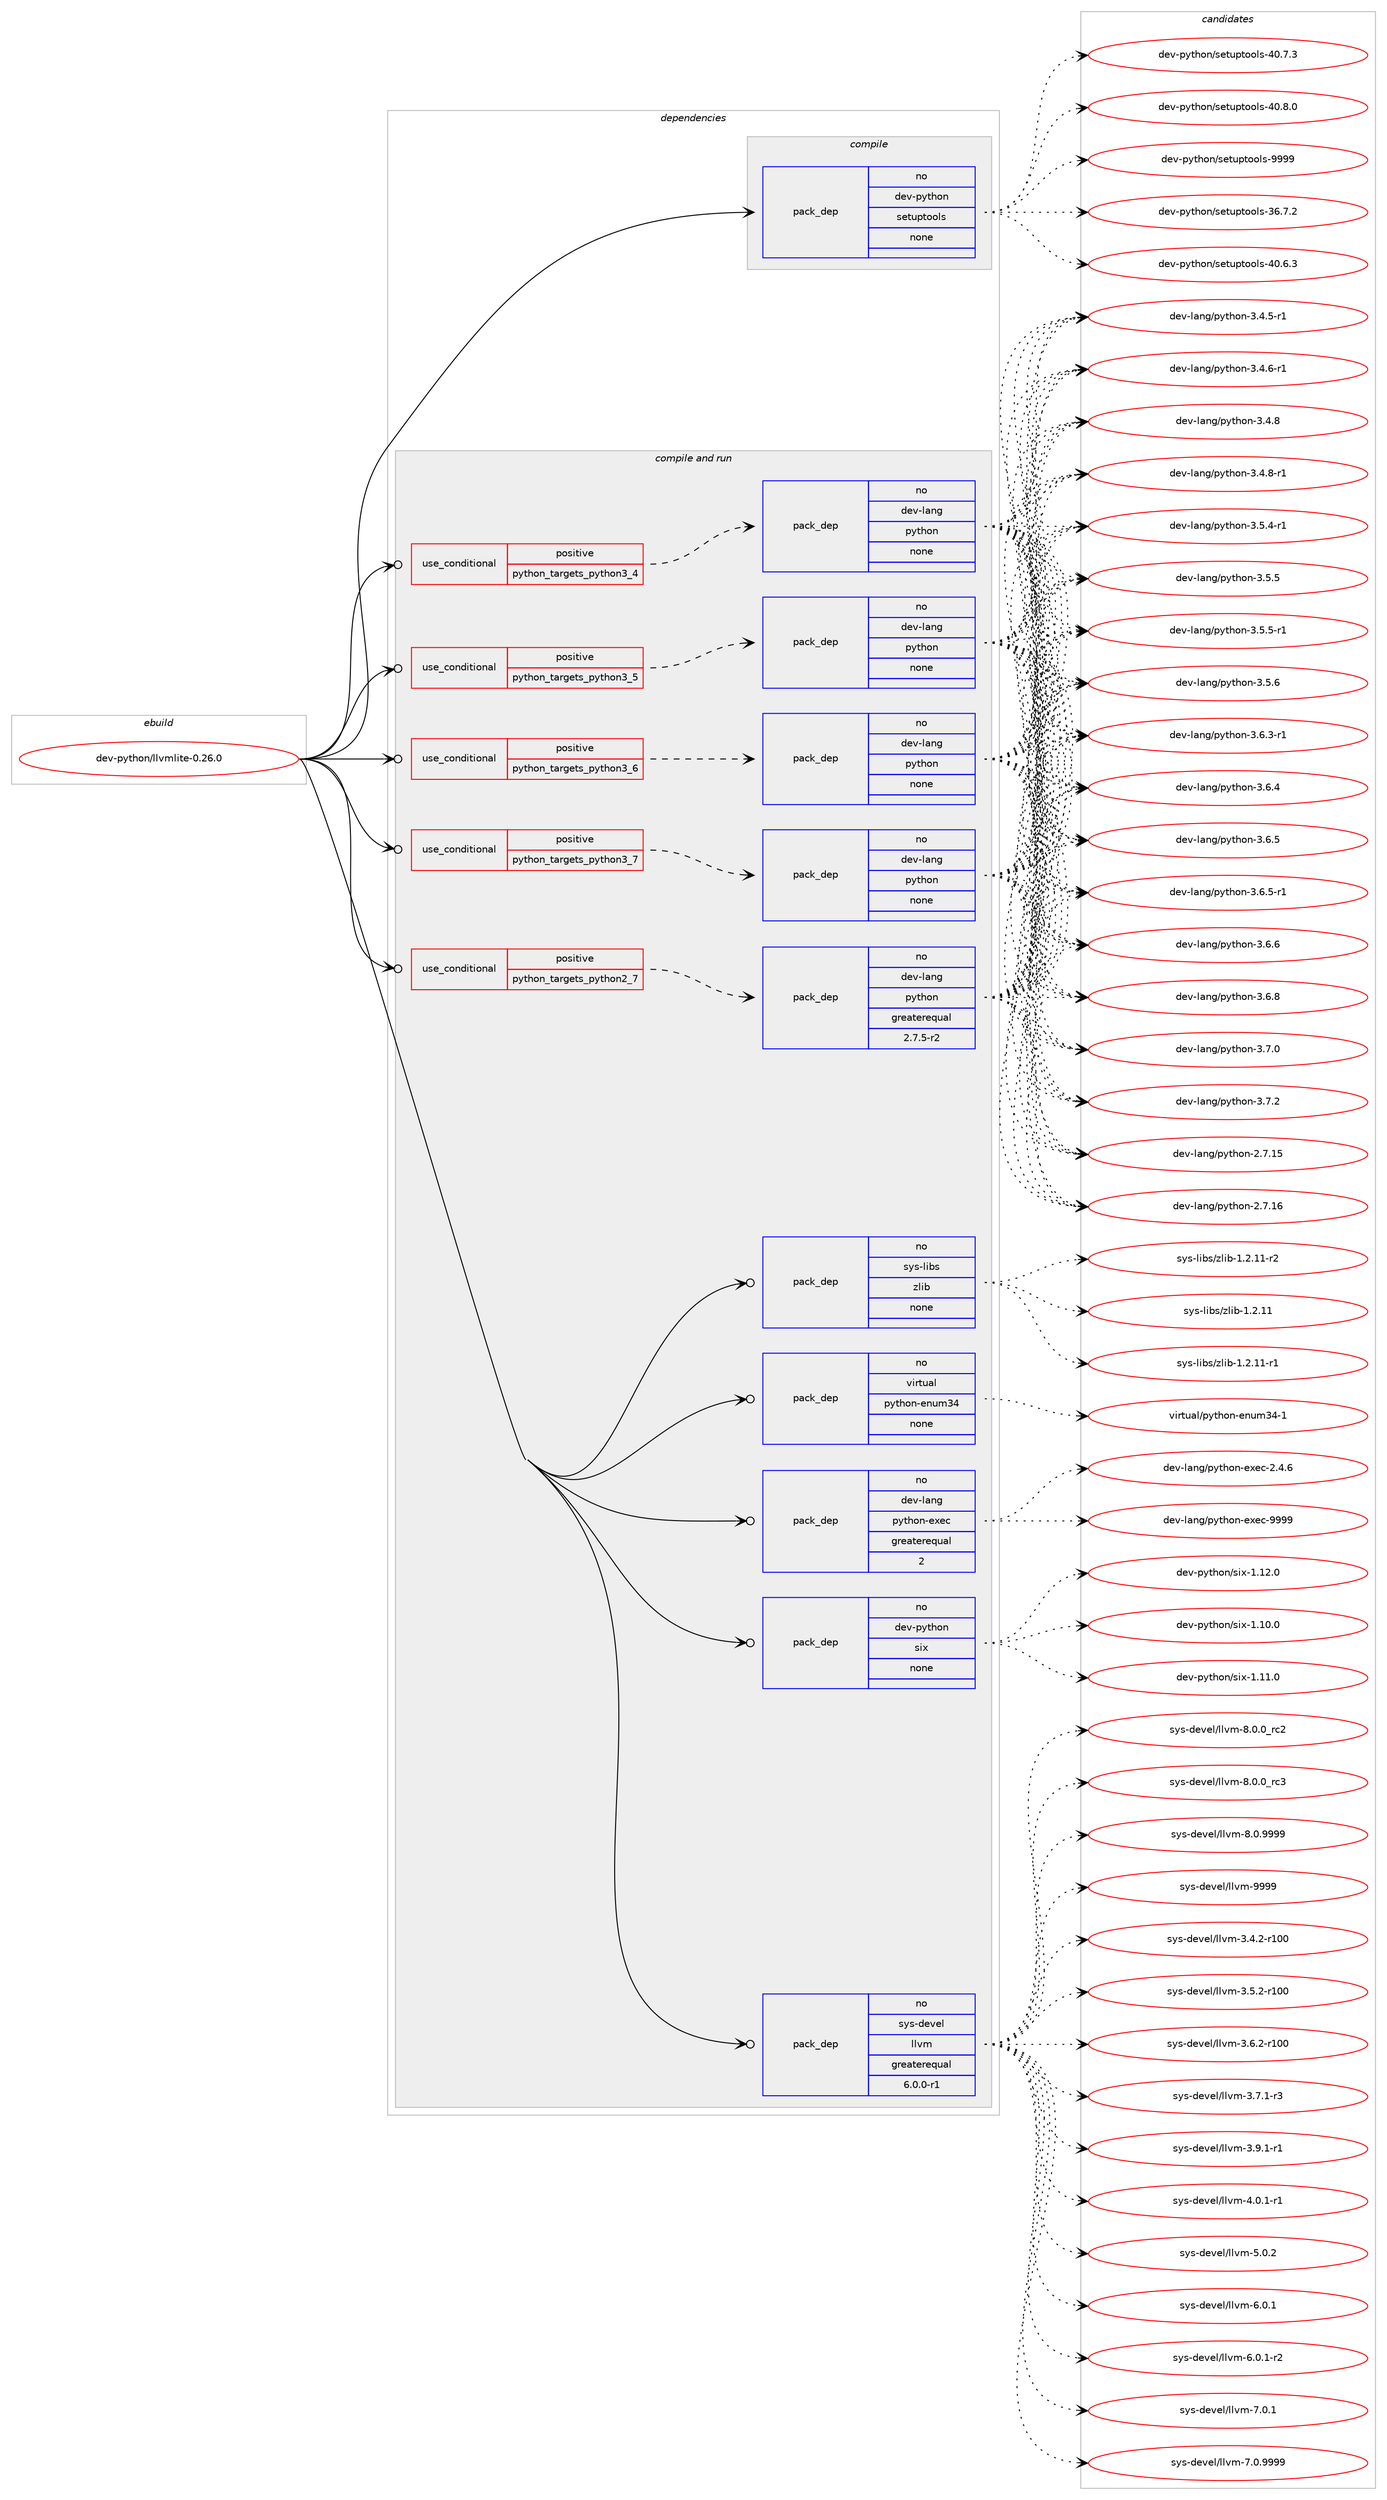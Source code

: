 digraph prolog {

# *************
# Graph options
# *************

newrank=true;
concentrate=true;
compound=true;
graph [rankdir=LR,fontname=Helvetica,fontsize=10,ranksep=1.5];#, ranksep=2.5, nodesep=0.2];
edge  [arrowhead=vee];
node  [fontname=Helvetica,fontsize=10];

# **********
# The ebuild
# **********

subgraph cluster_leftcol {
color=gray;
rank=same;
label=<<i>ebuild</i>>;
id [label="dev-python/llvmlite-0.26.0", color=red, width=4, href="../dev-python/llvmlite-0.26.0.svg"];
}

# ****************
# The dependencies
# ****************

subgraph cluster_midcol {
color=gray;
label=<<i>dependencies</i>>;
subgraph cluster_compile {
fillcolor="#eeeeee";
style=filled;
label=<<i>compile</i>>;
subgraph pack1017227 {
dependency1417524 [label=<<TABLE BORDER="0" CELLBORDER="1" CELLSPACING="0" CELLPADDING="4" WIDTH="220"><TR><TD ROWSPAN="6" CELLPADDING="30">pack_dep</TD></TR><TR><TD WIDTH="110">no</TD></TR><TR><TD>dev-python</TD></TR><TR><TD>setuptools</TD></TR><TR><TD>none</TD></TR><TR><TD></TD></TR></TABLE>>, shape=none, color=blue];
}
id:e -> dependency1417524:w [weight=20,style="solid",arrowhead="vee"];
}
subgraph cluster_compileandrun {
fillcolor="#eeeeee";
style=filled;
label=<<i>compile and run</i>>;
subgraph cond377024 {
dependency1417525 [label=<<TABLE BORDER="0" CELLBORDER="1" CELLSPACING="0" CELLPADDING="4"><TR><TD ROWSPAN="3" CELLPADDING="10">use_conditional</TD></TR><TR><TD>positive</TD></TR><TR><TD>python_targets_python2_7</TD></TR></TABLE>>, shape=none, color=red];
subgraph pack1017228 {
dependency1417526 [label=<<TABLE BORDER="0" CELLBORDER="1" CELLSPACING="0" CELLPADDING="4" WIDTH="220"><TR><TD ROWSPAN="6" CELLPADDING="30">pack_dep</TD></TR><TR><TD WIDTH="110">no</TD></TR><TR><TD>dev-lang</TD></TR><TR><TD>python</TD></TR><TR><TD>greaterequal</TD></TR><TR><TD>2.7.5-r2</TD></TR></TABLE>>, shape=none, color=blue];
}
dependency1417525:e -> dependency1417526:w [weight=20,style="dashed",arrowhead="vee"];
}
id:e -> dependency1417525:w [weight=20,style="solid",arrowhead="odotvee"];
subgraph cond377025 {
dependency1417527 [label=<<TABLE BORDER="0" CELLBORDER="1" CELLSPACING="0" CELLPADDING="4"><TR><TD ROWSPAN="3" CELLPADDING="10">use_conditional</TD></TR><TR><TD>positive</TD></TR><TR><TD>python_targets_python3_4</TD></TR></TABLE>>, shape=none, color=red];
subgraph pack1017229 {
dependency1417528 [label=<<TABLE BORDER="0" CELLBORDER="1" CELLSPACING="0" CELLPADDING="4" WIDTH="220"><TR><TD ROWSPAN="6" CELLPADDING="30">pack_dep</TD></TR><TR><TD WIDTH="110">no</TD></TR><TR><TD>dev-lang</TD></TR><TR><TD>python</TD></TR><TR><TD>none</TD></TR><TR><TD></TD></TR></TABLE>>, shape=none, color=blue];
}
dependency1417527:e -> dependency1417528:w [weight=20,style="dashed",arrowhead="vee"];
}
id:e -> dependency1417527:w [weight=20,style="solid",arrowhead="odotvee"];
subgraph cond377026 {
dependency1417529 [label=<<TABLE BORDER="0" CELLBORDER="1" CELLSPACING="0" CELLPADDING="4"><TR><TD ROWSPAN="3" CELLPADDING="10">use_conditional</TD></TR><TR><TD>positive</TD></TR><TR><TD>python_targets_python3_5</TD></TR></TABLE>>, shape=none, color=red];
subgraph pack1017230 {
dependency1417530 [label=<<TABLE BORDER="0" CELLBORDER="1" CELLSPACING="0" CELLPADDING="4" WIDTH="220"><TR><TD ROWSPAN="6" CELLPADDING="30">pack_dep</TD></TR><TR><TD WIDTH="110">no</TD></TR><TR><TD>dev-lang</TD></TR><TR><TD>python</TD></TR><TR><TD>none</TD></TR><TR><TD></TD></TR></TABLE>>, shape=none, color=blue];
}
dependency1417529:e -> dependency1417530:w [weight=20,style="dashed",arrowhead="vee"];
}
id:e -> dependency1417529:w [weight=20,style="solid",arrowhead="odotvee"];
subgraph cond377027 {
dependency1417531 [label=<<TABLE BORDER="0" CELLBORDER="1" CELLSPACING="0" CELLPADDING="4"><TR><TD ROWSPAN="3" CELLPADDING="10">use_conditional</TD></TR><TR><TD>positive</TD></TR><TR><TD>python_targets_python3_6</TD></TR></TABLE>>, shape=none, color=red];
subgraph pack1017231 {
dependency1417532 [label=<<TABLE BORDER="0" CELLBORDER="1" CELLSPACING="0" CELLPADDING="4" WIDTH="220"><TR><TD ROWSPAN="6" CELLPADDING="30">pack_dep</TD></TR><TR><TD WIDTH="110">no</TD></TR><TR><TD>dev-lang</TD></TR><TR><TD>python</TD></TR><TR><TD>none</TD></TR><TR><TD></TD></TR></TABLE>>, shape=none, color=blue];
}
dependency1417531:e -> dependency1417532:w [weight=20,style="dashed",arrowhead="vee"];
}
id:e -> dependency1417531:w [weight=20,style="solid",arrowhead="odotvee"];
subgraph cond377028 {
dependency1417533 [label=<<TABLE BORDER="0" CELLBORDER="1" CELLSPACING="0" CELLPADDING="4"><TR><TD ROWSPAN="3" CELLPADDING="10">use_conditional</TD></TR><TR><TD>positive</TD></TR><TR><TD>python_targets_python3_7</TD></TR></TABLE>>, shape=none, color=red];
subgraph pack1017232 {
dependency1417534 [label=<<TABLE BORDER="0" CELLBORDER="1" CELLSPACING="0" CELLPADDING="4" WIDTH="220"><TR><TD ROWSPAN="6" CELLPADDING="30">pack_dep</TD></TR><TR><TD WIDTH="110">no</TD></TR><TR><TD>dev-lang</TD></TR><TR><TD>python</TD></TR><TR><TD>none</TD></TR><TR><TD></TD></TR></TABLE>>, shape=none, color=blue];
}
dependency1417533:e -> dependency1417534:w [weight=20,style="dashed",arrowhead="vee"];
}
id:e -> dependency1417533:w [weight=20,style="solid",arrowhead="odotvee"];
subgraph pack1017233 {
dependency1417535 [label=<<TABLE BORDER="0" CELLBORDER="1" CELLSPACING="0" CELLPADDING="4" WIDTH="220"><TR><TD ROWSPAN="6" CELLPADDING="30">pack_dep</TD></TR><TR><TD WIDTH="110">no</TD></TR><TR><TD>dev-lang</TD></TR><TR><TD>python-exec</TD></TR><TR><TD>greaterequal</TD></TR><TR><TD>2</TD></TR></TABLE>>, shape=none, color=blue];
}
id:e -> dependency1417535:w [weight=20,style="solid",arrowhead="odotvee"];
subgraph pack1017234 {
dependency1417536 [label=<<TABLE BORDER="0" CELLBORDER="1" CELLSPACING="0" CELLPADDING="4" WIDTH="220"><TR><TD ROWSPAN="6" CELLPADDING="30">pack_dep</TD></TR><TR><TD WIDTH="110">no</TD></TR><TR><TD>dev-python</TD></TR><TR><TD>six</TD></TR><TR><TD>none</TD></TR><TR><TD></TD></TR></TABLE>>, shape=none, color=blue];
}
id:e -> dependency1417536:w [weight=20,style="solid",arrowhead="odotvee"];
subgraph pack1017235 {
dependency1417537 [label=<<TABLE BORDER="0" CELLBORDER="1" CELLSPACING="0" CELLPADDING="4" WIDTH="220"><TR><TD ROWSPAN="6" CELLPADDING="30">pack_dep</TD></TR><TR><TD WIDTH="110">no</TD></TR><TR><TD>sys-devel</TD></TR><TR><TD>llvm</TD></TR><TR><TD>greaterequal</TD></TR><TR><TD>6.0.0-r1</TD></TR></TABLE>>, shape=none, color=blue];
}
id:e -> dependency1417537:w [weight=20,style="solid",arrowhead="odotvee"];
subgraph pack1017236 {
dependency1417538 [label=<<TABLE BORDER="0" CELLBORDER="1" CELLSPACING="0" CELLPADDING="4" WIDTH="220"><TR><TD ROWSPAN="6" CELLPADDING="30">pack_dep</TD></TR><TR><TD WIDTH="110">no</TD></TR><TR><TD>sys-libs</TD></TR><TR><TD>zlib</TD></TR><TR><TD>none</TD></TR><TR><TD></TD></TR></TABLE>>, shape=none, color=blue];
}
id:e -> dependency1417538:w [weight=20,style="solid",arrowhead="odotvee"];
subgraph pack1017237 {
dependency1417539 [label=<<TABLE BORDER="0" CELLBORDER="1" CELLSPACING="0" CELLPADDING="4" WIDTH="220"><TR><TD ROWSPAN="6" CELLPADDING="30">pack_dep</TD></TR><TR><TD WIDTH="110">no</TD></TR><TR><TD>virtual</TD></TR><TR><TD>python-enum34</TD></TR><TR><TD>none</TD></TR><TR><TD></TD></TR></TABLE>>, shape=none, color=blue];
}
id:e -> dependency1417539:w [weight=20,style="solid",arrowhead="odotvee"];
}
subgraph cluster_run {
fillcolor="#eeeeee";
style=filled;
label=<<i>run</i>>;
}
}

# **************
# The candidates
# **************

subgraph cluster_choices {
rank=same;
color=gray;
label=<<i>candidates</i>>;

subgraph choice1017227 {
color=black;
nodesep=1;
choice100101118451121211161041111104711510111611711211611111110811545515446554650 [label="dev-python/setuptools-36.7.2", color=red, width=4,href="../dev-python/setuptools-36.7.2.svg"];
choice100101118451121211161041111104711510111611711211611111110811545524846544651 [label="dev-python/setuptools-40.6.3", color=red, width=4,href="../dev-python/setuptools-40.6.3.svg"];
choice100101118451121211161041111104711510111611711211611111110811545524846554651 [label="dev-python/setuptools-40.7.3", color=red, width=4,href="../dev-python/setuptools-40.7.3.svg"];
choice100101118451121211161041111104711510111611711211611111110811545524846564648 [label="dev-python/setuptools-40.8.0", color=red, width=4,href="../dev-python/setuptools-40.8.0.svg"];
choice10010111845112121116104111110471151011161171121161111111081154557575757 [label="dev-python/setuptools-9999", color=red, width=4,href="../dev-python/setuptools-9999.svg"];
dependency1417524:e -> choice100101118451121211161041111104711510111611711211611111110811545515446554650:w [style=dotted,weight="100"];
dependency1417524:e -> choice100101118451121211161041111104711510111611711211611111110811545524846544651:w [style=dotted,weight="100"];
dependency1417524:e -> choice100101118451121211161041111104711510111611711211611111110811545524846554651:w [style=dotted,weight="100"];
dependency1417524:e -> choice100101118451121211161041111104711510111611711211611111110811545524846564648:w [style=dotted,weight="100"];
dependency1417524:e -> choice10010111845112121116104111110471151011161171121161111111081154557575757:w [style=dotted,weight="100"];
}
subgraph choice1017228 {
color=black;
nodesep=1;
choice10010111845108971101034711212111610411111045504655464953 [label="dev-lang/python-2.7.15", color=red, width=4,href="../dev-lang/python-2.7.15.svg"];
choice10010111845108971101034711212111610411111045504655464954 [label="dev-lang/python-2.7.16", color=red, width=4,href="../dev-lang/python-2.7.16.svg"];
choice1001011184510897110103471121211161041111104551465246534511449 [label="dev-lang/python-3.4.5-r1", color=red, width=4,href="../dev-lang/python-3.4.5-r1.svg"];
choice1001011184510897110103471121211161041111104551465246544511449 [label="dev-lang/python-3.4.6-r1", color=red, width=4,href="../dev-lang/python-3.4.6-r1.svg"];
choice100101118451089711010347112121116104111110455146524656 [label="dev-lang/python-3.4.8", color=red, width=4,href="../dev-lang/python-3.4.8.svg"];
choice1001011184510897110103471121211161041111104551465246564511449 [label="dev-lang/python-3.4.8-r1", color=red, width=4,href="../dev-lang/python-3.4.8-r1.svg"];
choice1001011184510897110103471121211161041111104551465346524511449 [label="dev-lang/python-3.5.4-r1", color=red, width=4,href="../dev-lang/python-3.5.4-r1.svg"];
choice100101118451089711010347112121116104111110455146534653 [label="dev-lang/python-3.5.5", color=red, width=4,href="../dev-lang/python-3.5.5.svg"];
choice1001011184510897110103471121211161041111104551465346534511449 [label="dev-lang/python-3.5.5-r1", color=red, width=4,href="../dev-lang/python-3.5.5-r1.svg"];
choice100101118451089711010347112121116104111110455146534654 [label="dev-lang/python-3.5.6", color=red, width=4,href="../dev-lang/python-3.5.6.svg"];
choice1001011184510897110103471121211161041111104551465446514511449 [label="dev-lang/python-3.6.3-r1", color=red, width=4,href="../dev-lang/python-3.6.3-r1.svg"];
choice100101118451089711010347112121116104111110455146544652 [label="dev-lang/python-3.6.4", color=red, width=4,href="../dev-lang/python-3.6.4.svg"];
choice100101118451089711010347112121116104111110455146544653 [label="dev-lang/python-3.6.5", color=red, width=4,href="../dev-lang/python-3.6.5.svg"];
choice1001011184510897110103471121211161041111104551465446534511449 [label="dev-lang/python-3.6.5-r1", color=red, width=4,href="../dev-lang/python-3.6.5-r1.svg"];
choice100101118451089711010347112121116104111110455146544654 [label="dev-lang/python-3.6.6", color=red, width=4,href="../dev-lang/python-3.6.6.svg"];
choice100101118451089711010347112121116104111110455146544656 [label="dev-lang/python-3.6.8", color=red, width=4,href="../dev-lang/python-3.6.8.svg"];
choice100101118451089711010347112121116104111110455146554648 [label="dev-lang/python-3.7.0", color=red, width=4,href="../dev-lang/python-3.7.0.svg"];
choice100101118451089711010347112121116104111110455146554650 [label="dev-lang/python-3.7.2", color=red, width=4,href="../dev-lang/python-3.7.2.svg"];
dependency1417526:e -> choice10010111845108971101034711212111610411111045504655464953:w [style=dotted,weight="100"];
dependency1417526:e -> choice10010111845108971101034711212111610411111045504655464954:w [style=dotted,weight="100"];
dependency1417526:e -> choice1001011184510897110103471121211161041111104551465246534511449:w [style=dotted,weight="100"];
dependency1417526:e -> choice1001011184510897110103471121211161041111104551465246544511449:w [style=dotted,weight="100"];
dependency1417526:e -> choice100101118451089711010347112121116104111110455146524656:w [style=dotted,weight="100"];
dependency1417526:e -> choice1001011184510897110103471121211161041111104551465246564511449:w [style=dotted,weight="100"];
dependency1417526:e -> choice1001011184510897110103471121211161041111104551465346524511449:w [style=dotted,weight="100"];
dependency1417526:e -> choice100101118451089711010347112121116104111110455146534653:w [style=dotted,weight="100"];
dependency1417526:e -> choice1001011184510897110103471121211161041111104551465346534511449:w [style=dotted,weight="100"];
dependency1417526:e -> choice100101118451089711010347112121116104111110455146534654:w [style=dotted,weight="100"];
dependency1417526:e -> choice1001011184510897110103471121211161041111104551465446514511449:w [style=dotted,weight="100"];
dependency1417526:e -> choice100101118451089711010347112121116104111110455146544652:w [style=dotted,weight="100"];
dependency1417526:e -> choice100101118451089711010347112121116104111110455146544653:w [style=dotted,weight="100"];
dependency1417526:e -> choice1001011184510897110103471121211161041111104551465446534511449:w [style=dotted,weight="100"];
dependency1417526:e -> choice100101118451089711010347112121116104111110455146544654:w [style=dotted,weight="100"];
dependency1417526:e -> choice100101118451089711010347112121116104111110455146544656:w [style=dotted,weight="100"];
dependency1417526:e -> choice100101118451089711010347112121116104111110455146554648:w [style=dotted,weight="100"];
dependency1417526:e -> choice100101118451089711010347112121116104111110455146554650:w [style=dotted,weight="100"];
}
subgraph choice1017229 {
color=black;
nodesep=1;
choice10010111845108971101034711212111610411111045504655464953 [label="dev-lang/python-2.7.15", color=red, width=4,href="../dev-lang/python-2.7.15.svg"];
choice10010111845108971101034711212111610411111045504655464954 [label="dev-lang/python-2.7.16", color=red, width=4,href="../dev-lang/python-2.7.16.svg"];
choice1001011184510897110103471121211161041111104551465246534511449 [label="dev-lang/python-3.4.5-r1", color=red, width=4,href="../dev-lang/python-3.4.5-r1.svg"];
choice1001011184510897110103471121211161041111104551465246544511449 [label="dev-lang/python-3.4.6-r1", color=red, width=4,href="../dev-lang/python-3.4.6-r1.svg"];
choice100101118451089711010347112121116104111110455146524656 [label="dev-lang/python-3.4.8", color=red, width=4,href="../dev-lang/python-3.4.8.svg"];
choice1001011184510897110103471121211161041111104551465246564511449 [label="dev-lang/python-3.4.8-r1", color=red, width=4,href="../dev-lang/python-3.4.8-r1.svg"];
choice1001011184510897110103471121211161041111104551465346524511449 [label="dev-lang/python-3.5.4-r1", color=red, width=4,href="../dev-lang/python-3.5.4-r1.svg"];
choice100101118451089711010347112121116104111110455146534653 [label="dev-lang/python-3.5.5", color=red, width=4,href="../dev-lang/python-3.5.5.svg"];
choice1001011184510897110103471121211161041111104551465346534511449 [label="dev-lang/python-3.5.5-r1", color=red, width=4,href="../dev-lang/python-3.5.5-r1.svg"];
choice100101118451089711010347112121116104111110455146534654 [label="dev-lang/python-3.5.6", color=red, width=4,href="../dev-lang/python-3.5.6.svg"];
choice1001011184510897110103471121211161041111104551465446514511449 [label="dev-lang/python-3.6.3-r1", color=red, width=4,href="../dev-lang/python-3.6.3-r1.svg"];
choice100101118451089711010347112121116104111110455146544652 [label="dev-lang/python-3.6.4", color=red, width=4,href="../dev-lang/python-3.6.4.svg"];
choice100101118451089711010347112121116104111110455146544653 [label="dev-lang/python-3.6.5", color=red, width=4,href="../dev-lang/python-3.6.5.svg"];
choice1001011184510897110103471121211161041111104551465446534511449 [label="dev-lang/python-3.6.5-r1", color=red, width=4,href="../dev-lang/python-3.6.5-r1.svg"];
choice100101118451089711010347112121116104111110455146544654 [label="dev-lang/python-3.6.6", color=red, width=4,href="../dev-lang/python-3.6.6.svg"];
choice100101118451089711010347112121116104111110455146544656 [label="dev-lang/python-3.6.8", color=red, width=4,href="../dev-lang/python-3.6.8.svg"];
choice100101118451089711010347112121116104111110455146554648 [label="dev-lang/python-3.7.0", color=red, width=4,href="../dev-lang/python-3.7.0.svg"];
choice100101118451089711010347112121116104111110455146554650 [label="dev-lang/python-3.7.2", color=red, width=4,href="../dev-lang/python-3.7.2.svg"];
dependency1417528:e -> choice10010111845108971101034711212111610411111045504655464953:w [style=dotted,weight="100"];
dependency1417528:e -> choice10010111845108971101034711212111610411111045504655464954:w [style=dotted,weight="100"];
dependency1417528:e -> choice1001011184510897110103471121211161041111104551465246534511449:w [style=dotted,weight="100"];
dependency1417528:e -> choice1001011184510897110103471121211161041111104551465246544511449:w [style=dotted,weight="100"];
dependency1417528:e -> choice100101118451089711010347112121116104111110455146524656:w [style=dotted,weight="100"];
dependency1417528:e -> choice1001011184510897110103471121211161041111104551465246564511449:w [style=dotted,weight="100"];
dependency1417528:e -> choice1001011184510897110103471121211161041111104551465346524511449:w [style=dotted,weight="100"];
dependency1417528:e -> choice100101118451089711010347112121116104111110455146534653:w [style=dotted,weight="100"];
dependency1417528:e -> choice1001011184510897110103471121211161041111104551465346534511449:w [style=dotted,weight="100"];
dependency1417528:e -> choice100101118451089711010347112121116104111110455146534654:w [style=dotted,weight="100"];
dependency1417528:e -> choice1001011184510897110103471121211161041111104551465446514511449:w [style=dotted,weight="100"];
dependency1417528:e -> choice100101118451089711010347112121116104111110455146544652:w [style=dotted,weight="100"];
dependency1417528:e -> choice100101118451089711010347112121116104111110455146544653:w [style=dotted,weight="100"];
dependency1417528:e -> choice1001011184510897110103471121211161041111104551465446534511449:w [style=dotted,weight="100"];
dependency1417528:e -> choice100101118451089711010347112121116104111110455146544654:w [style=dotted,weight="100"];
dependency1417528:e -> choice100101118451089711010347112121116104111110455146544656:w [style=dotted,weight="100"];
dependency1417528:e -> choice100101118451089711010347112121116104111110455146554648:w [style=dotted,weight="100"];
dependency1417528:e -> choice100101118451089711010347112121116104111110455146554650:w [style=dotted,weight="100"];
}
subgraph choice1017230 {
color=black;
nodesep=1;
choice10010111845108971101034711212111610411111045504655464953 [label="dev-lang/python-2.7.15", color=red, width=4,href="../dev-lang/python-2.7.15.svg"];
choice10010111845108971101034711212111610411111045504655464954 [label="dev-lang/python-2.7.16", color=red, width=4,href="../dev-lang/python-2.7.16.svg"];
choice1001011184510897110103471121211161041111104551465246534511449 [label="dev-lang/python-3.4.5-r1", color=red, width=4,href="../dev-lang/python-3.4.5-r1.svg"];
choice1001011184510897110103471121211161041111104551465246544511449 [label="dev-lang/python-3.4.6-r1", color=red, width=4,href="../dev-lang/python-3.4.6-r1.svg"];
choice100101118451089711010347112121116104111110455146524656 [label="dev-lang/python-3.4.8", color=red, width=4,href="../dev-lang/python-3.4.8.svg"];
choice1001011184510897110103471121211161041111104551465246564511449 [label="dev-lang/python-3.4.8-r1", color=red, width=4,href="../dev-lang/python-3.4.8-r1.svg"];
choice1001011184510897110103471121211161041111104551465346524511449 [label="dev-lang/python-3.5.4-r1", color=red, width=4,href="../dev-lang/python-3.5.4-r1.svg"];
choice100101118451089711010347112121116104111110455146534653 [label="dev-lang/python-3.5.5", color=red, width=4,href="../dev-lang/python-3.5.5.svg"];
choice1001011184510897110103471121211161041111104551465346534511449 [label="dev-lang/python-3.5.5-r1", color=red, width=4,href="../dev-lang/python-3.5.5-r1.svg"];
choice100101118451089711010347112121116104111110455146534654 [label="dev-lang/python-3.5.6", color=red, width=4,href="../dev-lang/python-3.5.6.svg"];
choice1001011184510897110103471121211161041111104551465446514511449 [label="dev-lang/python-3.6.3-r1", color=red, width=4,href="../dev-lang/python-3.6.3-r1.svg"];
choice100101118451089711010347112121116104111110455146544652 [label="dev-lang/python-3.6.4", color=red, width=4,href="../dev-lang/python-3.6.4.svg"];
choice100101118451089711010347112121116104111110455146544653 [label="dev-lang/python-3.6.5", color=red, width=4,href="../dev-lang/python-3.6.5.svg"];
choice1001011184510897110103471121211161041111104551465446534511449 [label="dev-lang/python-3.6.5-r1", color=red, width=4,href="../dev-lang/python-3.6.5-r1.svg"];
choice100101118451089711010347112121116104111110455146544654 [label="dev-lang/python-3.6.6", color=red, width=4,href="../dev-lang/python-3.6.6.svg"];
choice100101118451089711010347112121116104111110455146544656 [label="dev-lang/python-3.6.8", color=red, width=4,href="../dev-lang/python-3.6.8.svg"];
choice100101118451089711010347112121116104111110455146554648 [label="dev-lang/python-3.7.0", color=red, width=4,href="../dev-lang/python-3.7.0.svg"];
choice100101118451089711010347112121116104111110455146554650 [label="dev-lang/python-3.7.2", color=red, width=4,href="../dev-lang/python-3.7.2.svg"];
dependency1417530:e -> choice10010111845108971101034711212111610411111045504655464953:w [style=dotted,weight="100"];
dependency1417530:e -> choice10010111845108971101034711212111610411111045504655464954:w [style=dotted,weight="100"];
dependency1417530:e -> choice1001011184510897110103471121211161041111104551465246534511449:w [style=dotted,weight="100"];
dependency1417530:e -> choice1001011184510897110103471121211161041111104551465246544511449:w [style=dotted,weight="100"];
dependency1417530:e -> choice100101118451089711010347112121116104111110455146524656:w [style=dotted,weight="100"];
dependency1417530:e -> choice1001011184510897110103471121211161041111104551465246564511449:w [style=dotted,weight="100"];
dependency1417530:e -> choice1001011184510897110103471121211161041111104551465346524511449:w [style=dotted,weight="100"];
dependency1417530:e -> choice100101118451089711010347112121116104111110455146534653:w [style=dotted,weight="100"];
dependency1417530:e -> choice1001011184510897110103471121211161041111104551465346534511449:w [style=dotted,weight="100"];
dependency1417530:e -> choice100101118451089711010347112121116104111110455146534654:w [style=dotted,weight="100"];
dependency1417530:e -> choice1001011184510897110103471121211161041111104551465446514511449:w [style=dotted,weight="100"];
dependency1417530:e -> choice100101118451089711010347112121116104111110455146544652:w [style=dotted,weight="100"];
dependency1417530:e -> choice100101118451089711010347112121116104111110455146544653:w [style=dotted,weight="100"];
dependency1417530:e -> choice1001011184510897110103471121211161041111104551465446534511449:w [style=dotted,weight="100"];
dependency1417530:e -> choice100101118451089711010347112121116104111110455146544654:w [style=dotted,weight="100"];
dependency1417530:e -> choice100101118451089711010347112121116104111110455146544656:w [style=dotted,weight="100"];
dependency1417530:e -> choice100101118451089711010347112121116104111110455146554648:w [style=dotted,weight="100"];
dependency1417530:e -> choice100101118451089711010347112121116104111110455146554650:w [style=dotted,weight="100"];
}
subgraph choice1017231 {
color=black;
nodesep=1;
choice10010111845108971101034711212111610411111045504655464953 [label="dev-lang/python-2.7.15", color=red, width=4,href="../dev-lang/python-2.7.15.svg"];
choice10010111845108971101034711212111610411111045504655464954 [label="dev-lang/python-2.7.16", color=red, width=4,href="../dev-lang/python-2.7.16.svg"];
choice1001011184510897110103471121211161041111104551465246534511449 [label="dev-lang/python-3.4.5-r1", color=red, width=4,href="../dev-lang/python-3.4.5-r1.svg"];
choice1001011184510897110103471121211161041111104551465246544511449 [label="dev-lang/python-3.4.6-r1", color=red, width=4,href="../dev-lang/python-3.4.6-r1.svg"];
choice100101118451089711010347112121116104111110455146524656 [label="dev-lang/python-3.4.8", color=red, width=4,href="../dev-lang/python-3.4.8.svg"];
choice1001011184510897110103471121211161041111104551465246564511449 [label="dev-lang/python-3.4.8-r1", color=red, width=4,href="../dev-lang/python-3.4.8-r1.svg"];
choice1001011184510897110103471121211161041111104551465346524511449 [label="dev-lang/python-3.5.4-r1", color=red, width=4,href="../dev-lang/python-3.5.4-r1.svg"];
choice100101118451089711010347112121116104111110455146534653 [label="dev-lang/python-3.5.5", color=red, width=4,href="../dev-lang/python-3.5.5.svg"];
choice1001011184510897110103471121211161041111104551465346534511449 [label="dev-lang/python-3.5.5-r1", color=red, width=4,href="../dev-lang/python-3.5.5-r1.svg"];
choice100101118451089711010347112121116104111110455146534654 [label="dev-lang/python-3.5.6", color=red, width=4,href="../dev-lang/python-3.5.6.svg"];
choice1001011184510897110103471121211161041111104551465446514511449 [label="dev-lang/python-3.6.3-r1", color=red, width=4,href="../dev-lang/python-3.6.3-r1.svg"];
choice100101118451089711010347112121116104111110455146544652 [label="dev-lang/python-3.6.4", color=red, width=4,href="../dev-lang/python-3.6.4.svg"];
choice100101118451089711010347112121116104111110455146544653 [label="dev-lang/python-3.6.5", color=red, width=4,href="../dev-lang/python-3.6.5.svg"];
choice1001011184510897110103471121211161041111104551465446534511449 [label="dev-lang/python-3.6.5-r1", color=red, width=4,href="../dev-lang/python-3.6.5-r1.svg"];
choice100101118451089711010347112121116104111110455146544654 [label="dev-lang/python-3.6.6", color=red, width=4,href="../dev-lang/python-3.6.6.svg"];
choice100101118451089711010347112121116104111110455146544656 [label="dev-lang/python-3.6.8", color=red, width=4,href="../dev-lang/python-3.6.8.svg"];
choice100101118451089711010347112121116104111110455146554648 [label="dev-lang/python-3.7.0", color=red, width=4,href="../dev-lang/python-3.7.0.svg"];
choice100101118451089711010347112121116104111110455146554650 [label="dev-lang/python-3.7.2", color=red, width=4,href="../dev-lang/python-3.7.2.svg"];
dependency1417532:e -> choice10010111845108971101034711212111610411111045504655464953:w [style=dotted,weight="100"];
dependency1417532:e -> choice10010111845108971101034711212111610411111045504655464954:w [style=dotted,weight="100"];
dependency1417532:e -> choice1001011184510897110103471121211161041111104551465246534511449:w [style=dotted,weight="100"];
dependency1417532:e -> choice1001011184510897110103471121211161041111104551465246544511449:w [style=dotted,weight="100"];
dependency1417532:e -> choice100101118451089711010347112121116104111110455146524656:w [style=dotted,weight="100"];
dependency1417532:e -> choice1001011184510897110103471121211161041111104551465246564511449:w [style=dotted,weight="100"];
dependency1417532:e -> choice1001011184510897110103471121211161041111104551465346524511449:w [style=dotted,weight="100"];
dependency1417532:e -> choice100101118451089711010347112121116104111110455146534653:w [style=dotted,weight="100"];
dependency1417532:e -> choice1001011184510897110103471121211161041111104551465346534511449:w [style=dotted,weight="100"];
dependency1417532:e -> choice100101118451089711010347112121116104111110455146534654:w [style=dotted,weight="100"];
dependency1417532:e -> choice1001011184510897110103471121211161041111104551465446514511449:w [style=dotted,weight="100"];
dependency1417532:e -> choice100101118451089711010347112121116104111110455146544652:w [style=dotted,weight="100"];
dependency1417532:e -> choice100101118451089711010347112121116104111110455146544653:w [style=dotted,weight="100"];
dependency1417532:e -> choice1001011184510897110103471121211161041111104551465446534511449:w [style=dotted,weight="100"];
dependency1417532:e -> choice100101118451089711010347112121116104111110455146544654:w [style=dotted,weight="100"];
dependency1417532:e -> choice100101118451089711010347112121116104111110455146544656:w [style=dotted,weight="100"];
dependency1417532:e -> choice100101118451089711010347112121116104111110455146554648:w [style=dotted,weight="100"];
dependency1417532:e -> choice100101118451089711010347112121116104111110455146554650:w [style=dotted,weight="100"];
}
subgraph choice1017232 {
color=black;
nodesep=1;
choice10010111845108971101034711212111610411111045504655464953 [label="dev-lang/python-2.7.15", color=red, width=4,href="../dev-lang/python-2.7.15.svg"];
choice10010111845108971101034711212111610411111045504655464954 [label="dev-lang/python-2.7.16", color=red, width=4,href="../dev-lang/python-2.7.16.svg"];
choice1001011184510897110103471121211161041111104551465246534511449 [label="dev-lang/python-3.4.5-r1", color=red, width=4,href="../dev-lang/python-3.4.5-r1.svg"];
choice1001011184510897110103471121211161041111104551465246544511449 [label="dev-lang/python-3.4.6-r1", color=red, width=4,href="../dev-lang/python-3.4.6-r1.svg"];
choice100101118451089711010347112121116104111110455146524656 [label="dev-lang/python-3.4.8", color=red, width=4,href="../dev-lang/python-3.4.8.svg"];
choice1001011184510897110103471121211161041111104551465246564511449 [label="dev-lang/python-3.4.8-r1", color=red, width=4,href="../dev-lang/python-3.4.8-r1.svg"];
choice1001011184510897110103471121211161041111104551465346524511449 [label="dev-lang/python-3.5.4-r1", color=red, width=4,href="../dev-lang/python-3.5.4-r1.svg"];
choice100101118451089711010347112121116104111110455146534653 [label="dev-lang/python-3.5.5", color=red, width=4,href="../dev-lang/python-3.5.5.svg"];
choice1001011184510897110103471121211161041111104551465346534511449 [label="dev-lang/python-3.5.5-r1", color=red, width=4,href="../dev-lang/python-3.5.5-r1.svg"];
choice100101118451089711010347112121116104111110455146534654 [label="dev-lang/python-3.5.6", color=red, width=4,href="../dev-lang/python-3.5.6.svg"];
choice1001011184510897110103471121211161041111104551465446514511449 [label="dev-lang/python-3.6.3-r1", color=red, width=4,href="../dev-lang/python-3.6.3-r1.svg"];
choice100101118451089711010347112121116104111110455146544652 [label="dev-lang/python-3.6.4", color=red, width=4,href="../dev-lang/python-3.6.4.svg"];
choice100101118451089711010347112121116104111110455146544653 [label="dev-lang/python-3.6.5", color=red, width=4,href="../dev-lang/python-3.6.5.svg"];
choice1001011184510897110103471121211161041111104551465446534511449 [label="dev-lang/python-3.6.5-r1", color=red, width=4,href="../dev-lang/python-3.6.5-r1.svg"];
choice100101118451089711010347112121116104111110455146544654 [label="dev-lang/python-3.6.6", color=red, width=4,href="../dev-lang/python-3.6.6.svg"];
choice100101118451089711010347112121116104111110455146544656 [label="dev-lang/python-3.6.8", color=red, width=4,href="../dev-lang/python-3.6.8.svg"];
choice100101118451089711010347112121116104111110455146554648 [label="dev-lang/python-3.7.0", color=red, width=4,href="../dev-lang/python-3.7.0.svg"];
choice100101118451089711010347112121116104111110455146554650 [label="dev-lang/python-3.7.2", color=red, width=4,href="../dev-lang/python-3.7.2.svg"];
dependency1417534:e -> choice10010111845108971101034711212111610411111045504655464953:w [style=dotted,weight="100"];
dependency1417534:e -> choice10010111845108971101034711212111610411111045504655464954:w [style=dotted,weight="100"];
dependency1417534:e -> choice1001011184510897110103471121211161041111104551465246534511449:w [style=dotted,weight="100"];
dependency1417534:e -> choice1001011184510897110103471121211161041111104551465246544511449:w [style=dotted,weight="100"];
dependency1417534:e -> choice100101118451089711010347112121116104111110455146524656:w [style=dotted,weight="100"];
dependency1417534:e -> choice1001011184510897110103471121211161041111104551465246564511449:w [style=dotted,weight="100"];
dependency1417534:e -> choice1001011184510897110103471121211161041111104551465346524511449:w [style=dotted,weight="100"];
dependency1417534:e -> choice100101118451089711010347112121116104111110455146534653:w [style=dotted,weight="100"];
dependency1417534:e -> choice1001011184510897110103471121211161041111104551465346534511449:w [style=dotted,weight="100"];
dependency1417534:e -> choice100101118451089711010347112121116104111110455146534654:w [style=dotted,weight="100"];
dependency1417534:e -> choice1001011184510897110103471121211161041111104551465446514511449:w [style=dotted,weight="100"];
dependency1417534:e -> choice100101118451089711010347112121116104111110455146544652:w [style=dotted,weight="100"];
dependency1417534:e -> choice100101118451089711010347112121116104111110455146544653:w [style=dotted,weight="100"];
dependency1417534:e -> choice1001011184510897110103471121211161041111104551465446534511449:w [style=dotted,weight="100"];
dependency1417534:e -> choice100101118451089711010347112121116104111110455146544654:w [style=dotted,weight="100"];
dependency1417534:e -> choice100101118451089711010347112121116104111110455146544656:w [style=dotted,weight="100"];
dependency1417534:e -> choice100101118451089711010347112121116104111110455146554648:w [style=dotted,weight="100"];
dependency1417534:e -> choice100101118451089711010347112121116104111110455146554650:w [style=dotted,weight="100"];
}
subgraph choice1017233 {
color=black;
nodesep=1;
choice1001011184510897110103471121211161041111104510112010199455046524654 [label="dev-lang/python-exec-2.4.6", color=red, width=4,href="../dev-lang/python-exec-2.4.6.svg"];
choice10010111845108971101034711212111610411111045101120101994557575757 [label="dev-lang/python-exec-9999", color=red, width=4,href="../dev-lang/python-exec-9999.svg"];
dependency1417535:e -> choice1001011184510897110103471121211161041111104510112010199455046524654:w [style=dotted,weight="100"];
dependency1417535:e -> choice10010111845108971101034711212111610411111045101120101994557575757:w [style=dotted,weight="100"];
}
subgraph choice1017234 {
color=black;
nodesep=1;
choice100101118451121211161041111104711510512045494649484648 [label="dev-python/six-1.10.0", color=red, width=4,href="../dev-python/six-1.10.0.svg"];
choice100101118451121211161041111104711510512045494649494648 [label="dev-python/six-1.11.0", color=red, width=4,href="../dev-python/six-1.11.0.svg"];
choice100101118451121211161041111104711510512045494649504648 [label="dev-python/six-1.12.0", color=red, width=4,href="../dev-python/six-1.12.0.svg"];
dependency1417536:e -> choice100101118451121211161041111104711510512045494649484648:w [style=dotted,weight="100"];
dependency1417536:e -> choice100101118451121211161041111104711510512045494649494648:w [style=dotted,weight="100"];
dependency1417536:e -> choice100101118451121211161041111104711510512045494649504648:w [style=dotted,weight="100"];
}
subgraph choice1017235 {
color=black;
nodesep=1;
choice115121115451001011181011084710810811810945514652465045114494848 [label="sys-devel/llvm-3.4.2-r100", color=red, width=4,href="../sys-devel/llvm-3.4.2-r100.svg"];
choice115121115451001011181011084710810811810945514653465045114494848 [label="sys-devel/llvm-3.5.2-r100", color=red, width=4,href="../sys-devel/llvm-3.5.2-r100.svg"];
choice115121115451001011181011084710810811810945514654465045114494848 [label="sys-devel/llvm-3.6.2-r100", color=red, width=4,href="../sys-devel/llvm-3.6.2-r100.svg"];
choice11512111545100101118101108471081081181094551465546494511451 [label="sys-devel/llvm-3.7.1-r3", color=red, width=4,href="../sys-devel/llvm-3.7.1-r3.svg"];
choice11512111545100101118101108471081081181094551465746494511449 [label="sys-devel/llvm-3.9.1-r1", color=red, width=4,href="../sys-devel/llvm-3.9.1-r1.svg"];
choice11512111545100101118101108471081081181094552464846494511449 [label="sys-devel/llvm-4.0.1-r1", color=red, width=4,href="../sys-devel/llvm-4.0.1-r1.svg"];
choice1151211154510010111810110847108108118109455346484650 [label="sys-devel/llvm-5.0.2", color=red, width=4,href="../sys-devel/llvm-5.0.2.svg"];
choice1151211154510010111810110847108108118109455446484649 [label="sys-devel/llvm-6.0.1", color=red, width=4,href="../sys-devel/llvm-6.0.1.svg"];
choice11512111545100101118101108471081081181094554464846494511450 [label="sys-devel/llvm-6.0.1-r2", color=red, width=4,href="../sys-devel/llvm-6.0.1-r2.svg"];
choice1151211154510010111810110847108108118109455546484649 [label="sys-devel/llvm-7.0.1", color=red, width=4,href="../sys-devel/llvm-7.0.1.svg"];
choice1151211154510010111810110847108108118109455546484657575757 [label="sys-devel/llvm-7.0.9999", color=red, width=4,href="../sys-devel/llvm-7.0.9999.svg"];
choice1151211154510010111810110847108108118109455646484648951149950 [label="sys-devel/llvm-8.0.0_rc2", color=red, width=4,href="../sys-devel/llvm-8.0.0_rc2.svg"];
choice1151211154510010111810110847108108118109455646484648951149951 [label="sys-devel/llvm-8.0.0_rc3", color=red, width=4,href="../sys-devel/llvm-8.0.0_rc3.svg"];
choice1151211154510010111810110847108108118109455646484657575757 [label="sys-devel/llvm-8.0.9999", color=red, width=4,href="../sys-devel/llvm-8.0.9999.svg"];
choice11512111545100101118101108471081081181094557575757 [label="sys-devel/llvm-9999", color=red, width=4,href="../sys-devel/llvm-9999.svg"];
dependency1417537:e -> choice115121115451001011181011084710810811810945514652465045114494848:w [style=dotted,weight="100"];
dependency1417537:e -> choice115121115451001011181011084710810811810945514653465045114494848:w [style=dotted,weight="100"];
dependency1417537:e -> choice115121115451001011181011084710810811810945514654465045114494848:w [style=dotted,weight="100"];
dependency1417537:e -> choice11512111545100101118101108471081081181094551465546494511451:w [style=dotted,weight="100"];
dependency1417537:e -> choice11512111545100101118101108471081081181094551465746494511449:w [style=dotted,weight="100"];
dependency1417537:e -> choice11512111545100101118101108471081081181094552464846494511449:w [style=dotted,weight="100"];
dependency1417537:e -> choice1151211154510010111810110847108108118109455346484650:w [style=dotted,weight="100"];
dependency1417537:e -> choice1151211154510010111810110847108108118109455446484649:w [style=dotted,weight="100"];
dependency1417537:e -> choice11512111545100101118101108471081081181094554464846494511450:w [style=dotted,weight="100"];
dependency1417537:e -> choice1151211154510010111810110847108108118109455546484649:w [style=dotted,weight="100"];
dependency1417537:e -> choice1151211154510010111810110847108108118109455546484657575757:w [style=dotted,weight="100"];
dependency1417537:e -> choice1151211154510010111810110847108108118109455646484648951149950:w [style=dotted,weight="100"];
dependency1417537:e -> choice1151211154510010111810110847108108118109455646484648951149951:w [style=dotted,weight="100"];
dependency1417537:e -> choice1151211154510010111810110847108108118109455646484657575757:w [style=dotted,weight="100"];
dependency1417537:e -> choice11512111545100101118101108471081081181094557575757:w [style=dotted,weight="100"];
}
subgraph choice1017236 {
color=black;
nodesep=1;
choice1151211154510810598115471221081059845494650464949 [label="sys-libs/zlib-1.2.11", color=red, width=4,href="../sys-libs/zlib-1.2.11.svg"];
choice11512111545108105981154712210810598454946504649494511449 [label="sys-libs/zlib-1.2.11-r1", color=red, width=4,href="../sys-libs/zlib-1.2.11-r1.svg"];
choice11512111545108105981154712210810598454946504649494511450 [label="sys-libs/zlib-1.2.11-r2", color=red, width=4,href="../sys-libs/zlib-1.2.11-r2.svg"];
dependency1417538:e -> choice1151211154510810598115471221081059845494650464949:w [style=dotted,weight="100"];
dependency1417538:e -> choice11512111545108105981154712210810598454946504649494511449:w [style=dotted,weight="100"];
dependency1417538:e -> choice11512111545108105981154712210810598454946504649494511450:w [style=dotted,weight="100"];
}
subgraph choice1017237 {
color=black;
nodesep=1;
choice11810511411611797108471121211161041111104510111011710951524549 [label="virtual/python-enum34-1", color=red, width=4,href="../virtual/python-enum34-1.svg"];
dependency1417539:e -> choice11810511411611797108471121211161041111104510111011710951524549:w [style=dotted,weight="100"];
}
}

}
